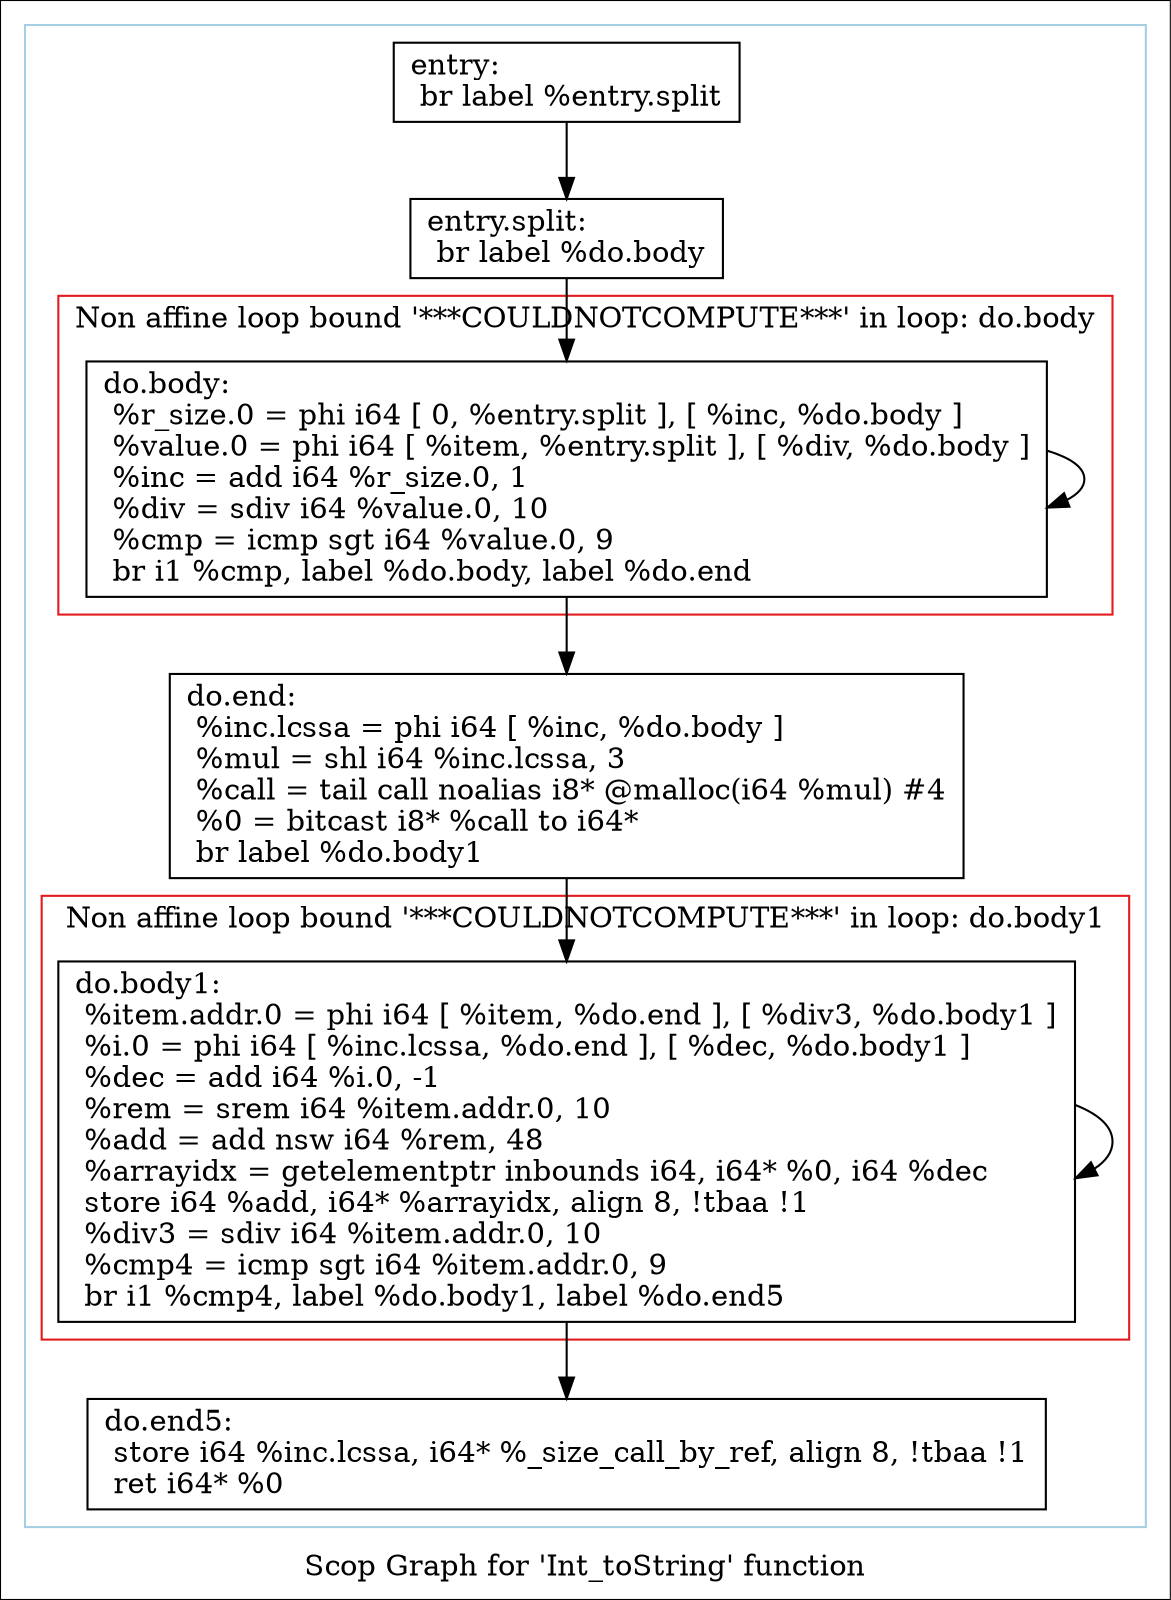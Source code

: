 digraph "Scop Graph for 'Int_toString' function" {
	label="Scop Graph for 'Int_toString' function";

	Node0xd5bdc90 [shape=record,label="{entry:\l  br label %entry.split\l}"];
	Node0xd5bdc90 -> Node0xd664eb0;
	Node0xd664eb0 [shape=record,label="{entry.split:                                      \l  br label %do.body\l}"];
	Node0xd664eb0 -> Node0xd664e60;
	Node0xd664e60 [shape=record,label="{do.body:                                          \l  %r_size.0 = phi i64 [ 0, %entry.split ], [ %inc, %do.body ]\l  %value.0 = phi i64 [ %item, %entry.split ], [ %div, %do.body ]\l  %inc = add i64 %r_size.0, 1\l  %div = sdiv i64 %value.0, 10\l  %cmp = icmp sgt i64 %value.0, 9\l  br i1 %cmp, label %do.body, label %do.end\l}"];
	Node0xd664e60 -> Node0xd664e60[constraint=false];
	Node0xd664e60 -> Node0xd5cc4a0;
	Node0xd5cc4a0 [shape=record,label="{do.end:                                           \l  %inc.lcssa = phi i64 [ %inc, %do.body ]\l  %mul = shl i64 %inc.lcssa, 3\l  %call = tail call noalias i8* @malloc(i64 %mul) #4\l  %0 = bitcast i8* %call to i64*\l  br label %do.body1\l}"];
	Node0xd5cc4a0 -> Node0xd664e80;
	Node0xd664e80 [shape=record,label="{do.body1:                                         \l  %item.addr.0 = phi i64 [ %item, %do.end ], [ %div3, %do.body1 ]\l  %i.0 = phi i64 [ %inc.lcssa, %do.end ], [ %dec, %do.body1 ]\l  %dec = add i64 %i.0, -1\l  %rem = srem i64 %item.addr.0, 10\l  %add = add nsw i64 %rem, 48\l  %arrayidx = getelementptr inbounds i64, i64* %0, i64 %dec\l  store i64 %add, i64* %arrayidx, align 8, !tbaa !1\l  %div3 = sdiv i64 %item.addr.0, 10\l  %cmp4 = icmp sgt i64 %item.addr.0, 9\l  br i1 %cmp4, label %do.body1, label %do.end5\l}"];
	Node0xd664e80 -> Node0xd664e80[constraint=false];
	Node0xd664e80 -> Node0xd5c0520;
	Node0xd5c0520 [shape=record,label="{do.end5:                                          \l  store i64 %inc.lcssa, i64* %_size_call_by_ref, align 8, !tbaa !1\l  ret i64* %0\l}"];
	colorscheme = "paired12"
        subgraph cluster_0xd5bf2f0 {
          label = "";
          style = solid;
          color = 1
          subgraph cluster_0xd5d37f0 {
            label = "Non affine loop bound '***COULDNOTCOMPUTE***' in loop: do.body";
            style = solid;
            color = 6
            Node0xd664e60;
          }
          subgraph cluster_0xd5d3770 {
            label = "Non affine loop bound '***COULDNOTCOMPUTE***' in loop: do.body1";
            style = solid;
            color = 6
            Node0xd664e80;
          }
          Node0xd5bdc90;
          Node0xd664eb0;
          Node0xd5cc4a0;
          Node0xd5c0520;
        }
}
